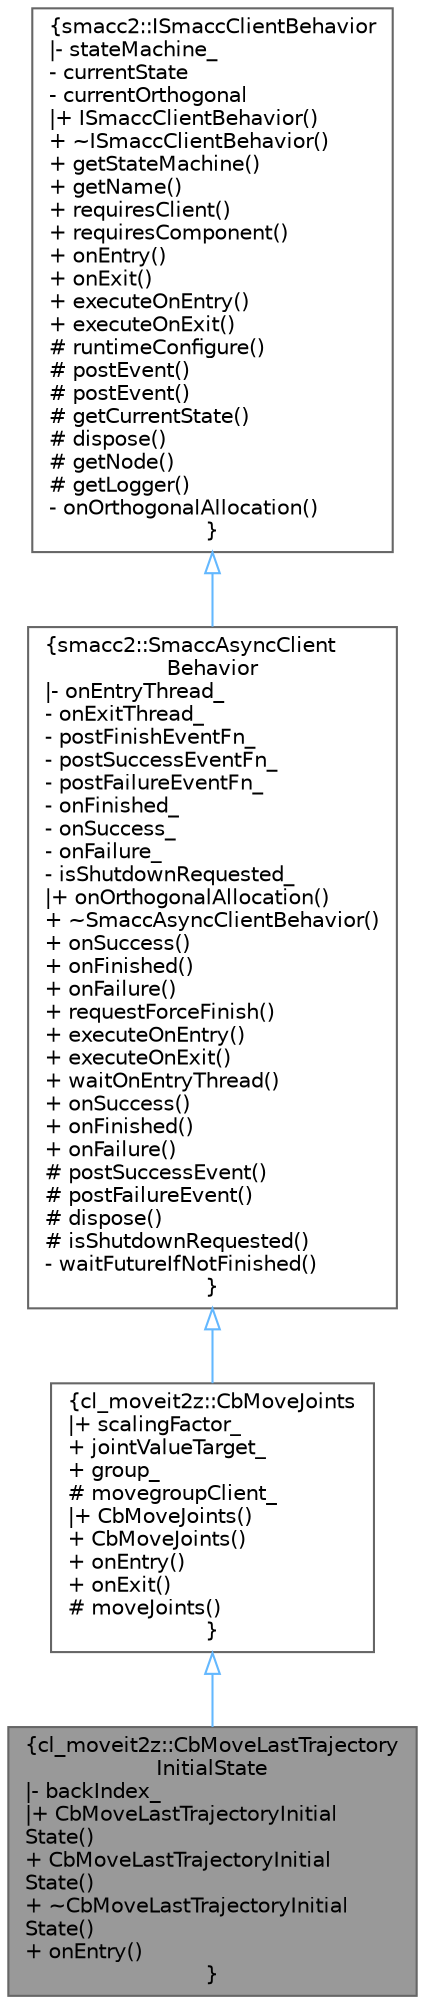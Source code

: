 digraph "cl_moveit2z::CbMoveLastTrajectoryInitialState"
{
 // LATEX_PDF_SIZE
  bgcolor="transparent";
  edge [fontname=Helvetica,fontsize=10,labelfontname=Helvetica,labelfontsize=10];
  node [fontname=Helvetica,fontsize=10,shape=box,height=0.2,width=0.4];
  Node1 [label="{cl_moveit2z::CbMoveLastTrajectory\lInitialState\n|- backIndex_\l|+ CbMoveLastTrajectoryInitial\lState()\l+ CbMoveLastTrajectoryInitial\lState()\l+ ~CbMoveLastTrajectoryInitial\lState()\l+ onEntry()\l}",height=0.2,width=0.4,color="gray40", fillcolor="grey60", style="filled", fontcolor="black",tooltip=" "];
  Node2 -> Node1 [dir="back",color="steelblue1",style="solid",arrowtail="onormal"];
  Node2 [label="{cl_moveit2z::CbMoveJoints\n|+ scalingFactor_\l+ jointValueTarget_\l+ group_\l# movegroupClient_\l|+ CbMoveJoints()\l+ CbMoveJoints()\l+ onEntry()\l+ onExit()\l# moveJoints()\l}",height=0.2,width=0.4,color="gray40", fillcolor="white", style="filled",URL="$classcl__moveit2z_1_1CbMoveJoints.html",tooltip=" "];
  Node3 -> Node2 [dir="back",color="steelblue1",style="solid",arrowtail="onormal"];
  Node3 [label="{smacc2::SmaccAsyncClient\lBehavior\n|- onEntryThread_\l- onExitThread_\l- postFinishEventFn_\l- postSuccessEventFn_\l- postFailureEventFn_\l- onFinished_\l- onSuccess_\l- onFailure_\l- isShutdownRequested_\l|+ onOrthogonalAllocation()\l+ ~SmaccAsyncClientBehavior()\l+ onSuccess()\l+ onFinished()\l+ onFailure()\l+ requestForceFinish()\l+ executeOnEntry()\l+ executeOnExit()\l+ waitOnEntryThread()\l+ onSuccess()\l+ onFinished()\l+ onFailure()\l# postSuccessEvent()\l# postFailureEvent()\l# dispose()\l# isShutdownRequested()\l- waitFutureIfNotFinished()\l}",height=0.2,width=0.4,color="gray40", fillcolor="white", style="filled",URL="$classsmacc2_1_1SmaccAsyncClientBehavior.html",tooltip=" "];
  Node4 -> Node3 [dir="back",color="steelblue1",style="solid",arrowtail="onormal"];
  Node4 [label="{smacc2::ISmaccClientBehavior\n|- stateMachine_\l- currentState\l- currentOrthogonal\l|+ ISmaccClientBehavior()\l+ ~ISmaccClientBehavior()\l+ getStateMachine()\l+ getName()\l+ requiresClient()\l+ requiresComponent()\l+ onEntry()\l+ onExit()\l+ executeOnEntry()\l+ executeOnExit()\l# runtimeConfigure()\l# postEvent()\l# postEvent()\l# getCurrentState()\l# dispose()\l# getNode()\l# getLogger()\l- onOrthogonalAllocation()\l}",height=0.2,width=0.4,color="gray40", fillcolor="white", style="filled",URL="$classsmacc2_1_1ISmaccClientBehavior.html",tooltip=" "];
}
